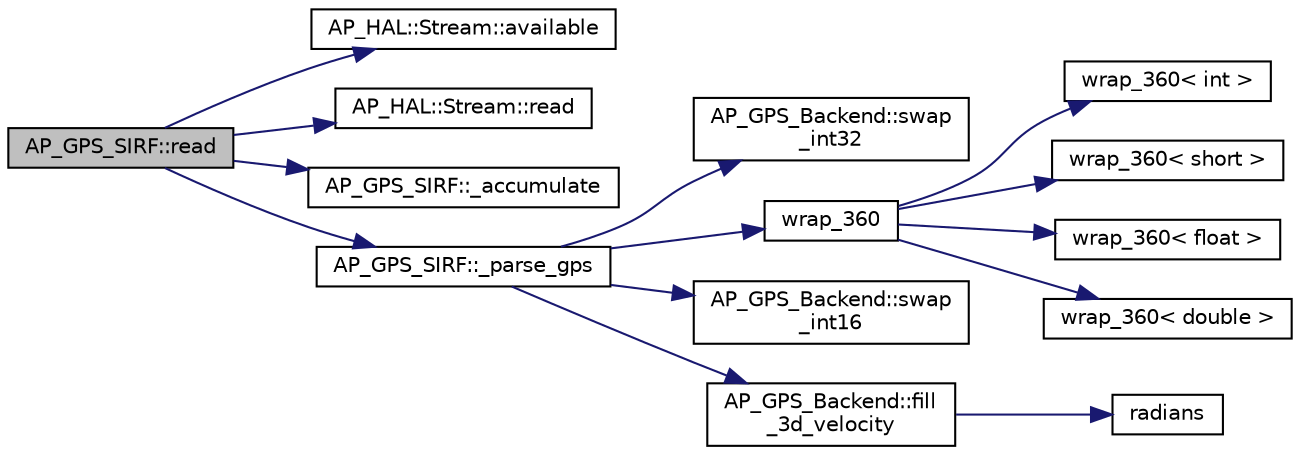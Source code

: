 digraph "AP_GPS_SIRF::read"
{
 // INTERACTIVE_SVG=YES
  edge [fontname="Helvetica",fontsize="10",labelfontname="Helvetica",labelfontsize="10"];
  node [fontname="Helvetica",fontsize="10",shape=record];
  rankdir="LR";
  Node1 [label="AP_GPS_SIRF::read",height=0.2,width=0.4,color="black", fillcolor="grey75", style="filled", fontcolor="black"];
  Node1 -> Node2 [color="midnightblue",fontsize="10",style="solid",fontname="Helvetica"];
  Node2 [label="AP_HAL::Stream::available",height=0.2,width=0.4,color="black", fillcolor="white", style="filled",URL="$classAP__HAL_1_1Stream.html#ae6aa935b5bbd553a2654bfec4e14961e"];
  Node1 -> Node3 [color="midnightblue",fontsize="10",style="solid",fontname="Helvetica"];
  Node3 [label="AP_HAL::Stream::read",height=0.2,width=0.4,color="black", fillcolor="white", style="filled",URL="$classAP__HAL_1_1Stream.html#ae42ff362cc2a7e527c22f92a3740c2ac"];
  Node1 -> Node4 [color="midnightblue",fontsize="10",style="solid",fontname="Helvetica"];
  Node4 [label="AP_GPS_SIRF::_accumulate",height=0.2,width=0.4,color="black", fillcolor="white", style="filled",URL="$classAP__GPS__SIRF.html#aff6e450be59be2839fda3e495d5e269d"];
  Node1 -> Node5 [color="midnightblue",fontsize="10",style="solid",fontname="Helvetica"];
  Node5 [label="AP_GPS_SIRF::_parse_gps",height=0.2,width=0.4,color="black", fillcolor="white", style="filled",URL="$classAP__GPS__SIRF.html#a8f00a5a9874a5be15024cd1895b387fc"];
  Node5 -> Node6 [color="midnightblue",fontsize="10",style="solid",fontname="Helvetica"];
  Node6 [label="AP_GPS_Backend::swap\l_int32",height=0.2,width=0.4,color="black", fillcolor="white", style="filled",URL="$classAP__GPS__Backend.html#a8e71e2e307aeb48d4d4aecaa64b00c20"];
  Node5 -> Node7 [color="midnightblue",fontsize="10",style="solid",fontname="Helvetica"];
  Node7 [label="wrap_360",height=0.2,width=0.4,color="black", fillcolor="white", style="filled",URL="$AP__Math_8cpp.html#aac44349f9b159f31fc43fe924d52f7fc"];
  Node7 -> Node8 [color="midnightblue",fontsize="10",style="solid",fontname="Helvetica"];
  Node8 [label="wrap_360\< int \>",height=0.2,width=0.4,color="black", fillcolor="white", style="filled",URL="$AP__Math_8cpp.html#ad909fc5c89c69617f13018963a685bd5"];
  Node7 -> Node9 [color="midnightblue",fontsize="10",style="solid",fontname="Helvetica"];
  Node9 [label="wrap_360\< short \>",height=0.2,width=0.4,color="black", fillcolor="white", style="filled",URL="$AP__Math_8cpp.html#a3c6b3854a342ae989b7c2296b4c6c6ec"];
  Node7 -> Node10 [color="midnightblue",fontsize="10",style="solid",fontname="Helvetica"];
  Node10 [label="wrap_360\< float \>",height=0.2,width=0.4,color="black", fillcolor="white", style="filled",URL="$AP__Math_8cpp.html#ad75d42039e8eda0c32431b8882b46fc4"];
  Node7 -> Node11 [color="midnightblue",fontsize="10",style="solid",fontname="Helvetica"];
  Node11 [label="wrap_360\< double \>",height=0.2,width=0.4,color="black", fillcolor="white", style="filled",URL="$AP__Math_8cpp.html#aaf5c8a69731644be38edeaedbd1b1c8d"];
  Node5 -> Node12 [color="midnightblue",fontsize="10",style="solid",fontname="Helvetica"];
  Node12 [label="AP_GPS_Backend::swap\l_int16",height=0.2,width=0.4,color="black", fillcolor="white", style="filled",URL="$classAP__GPS__Backend.html#a61dba442002a3dc1b50269c23d70a9c8"];
  Node5 -> Node13 [color="midnightblue",fontsize="10",style="solid",fontname="Helvetica"];
  Node13 [label="AP_GPS_Backend::fill\l_3d_velocity",height=0.2,width=0.4,color="black", fillcolor="white", style="filled",URL="$classAP__GPS__Backend.html#a349cb407ea3c09c424ed77bcf72a488b"];
  Node13 -> Node14 [color="midnightblue",fontsize="10",style="solid",fontname="Helvetica"];
  Node14 [label="radians",height=0.2,width=0.4,color="black", fillcolor="white", style="filled",URL="$AP__Math_8h.html#a75b14352ec1c95a8276af9a0813cfdc3"];
}
